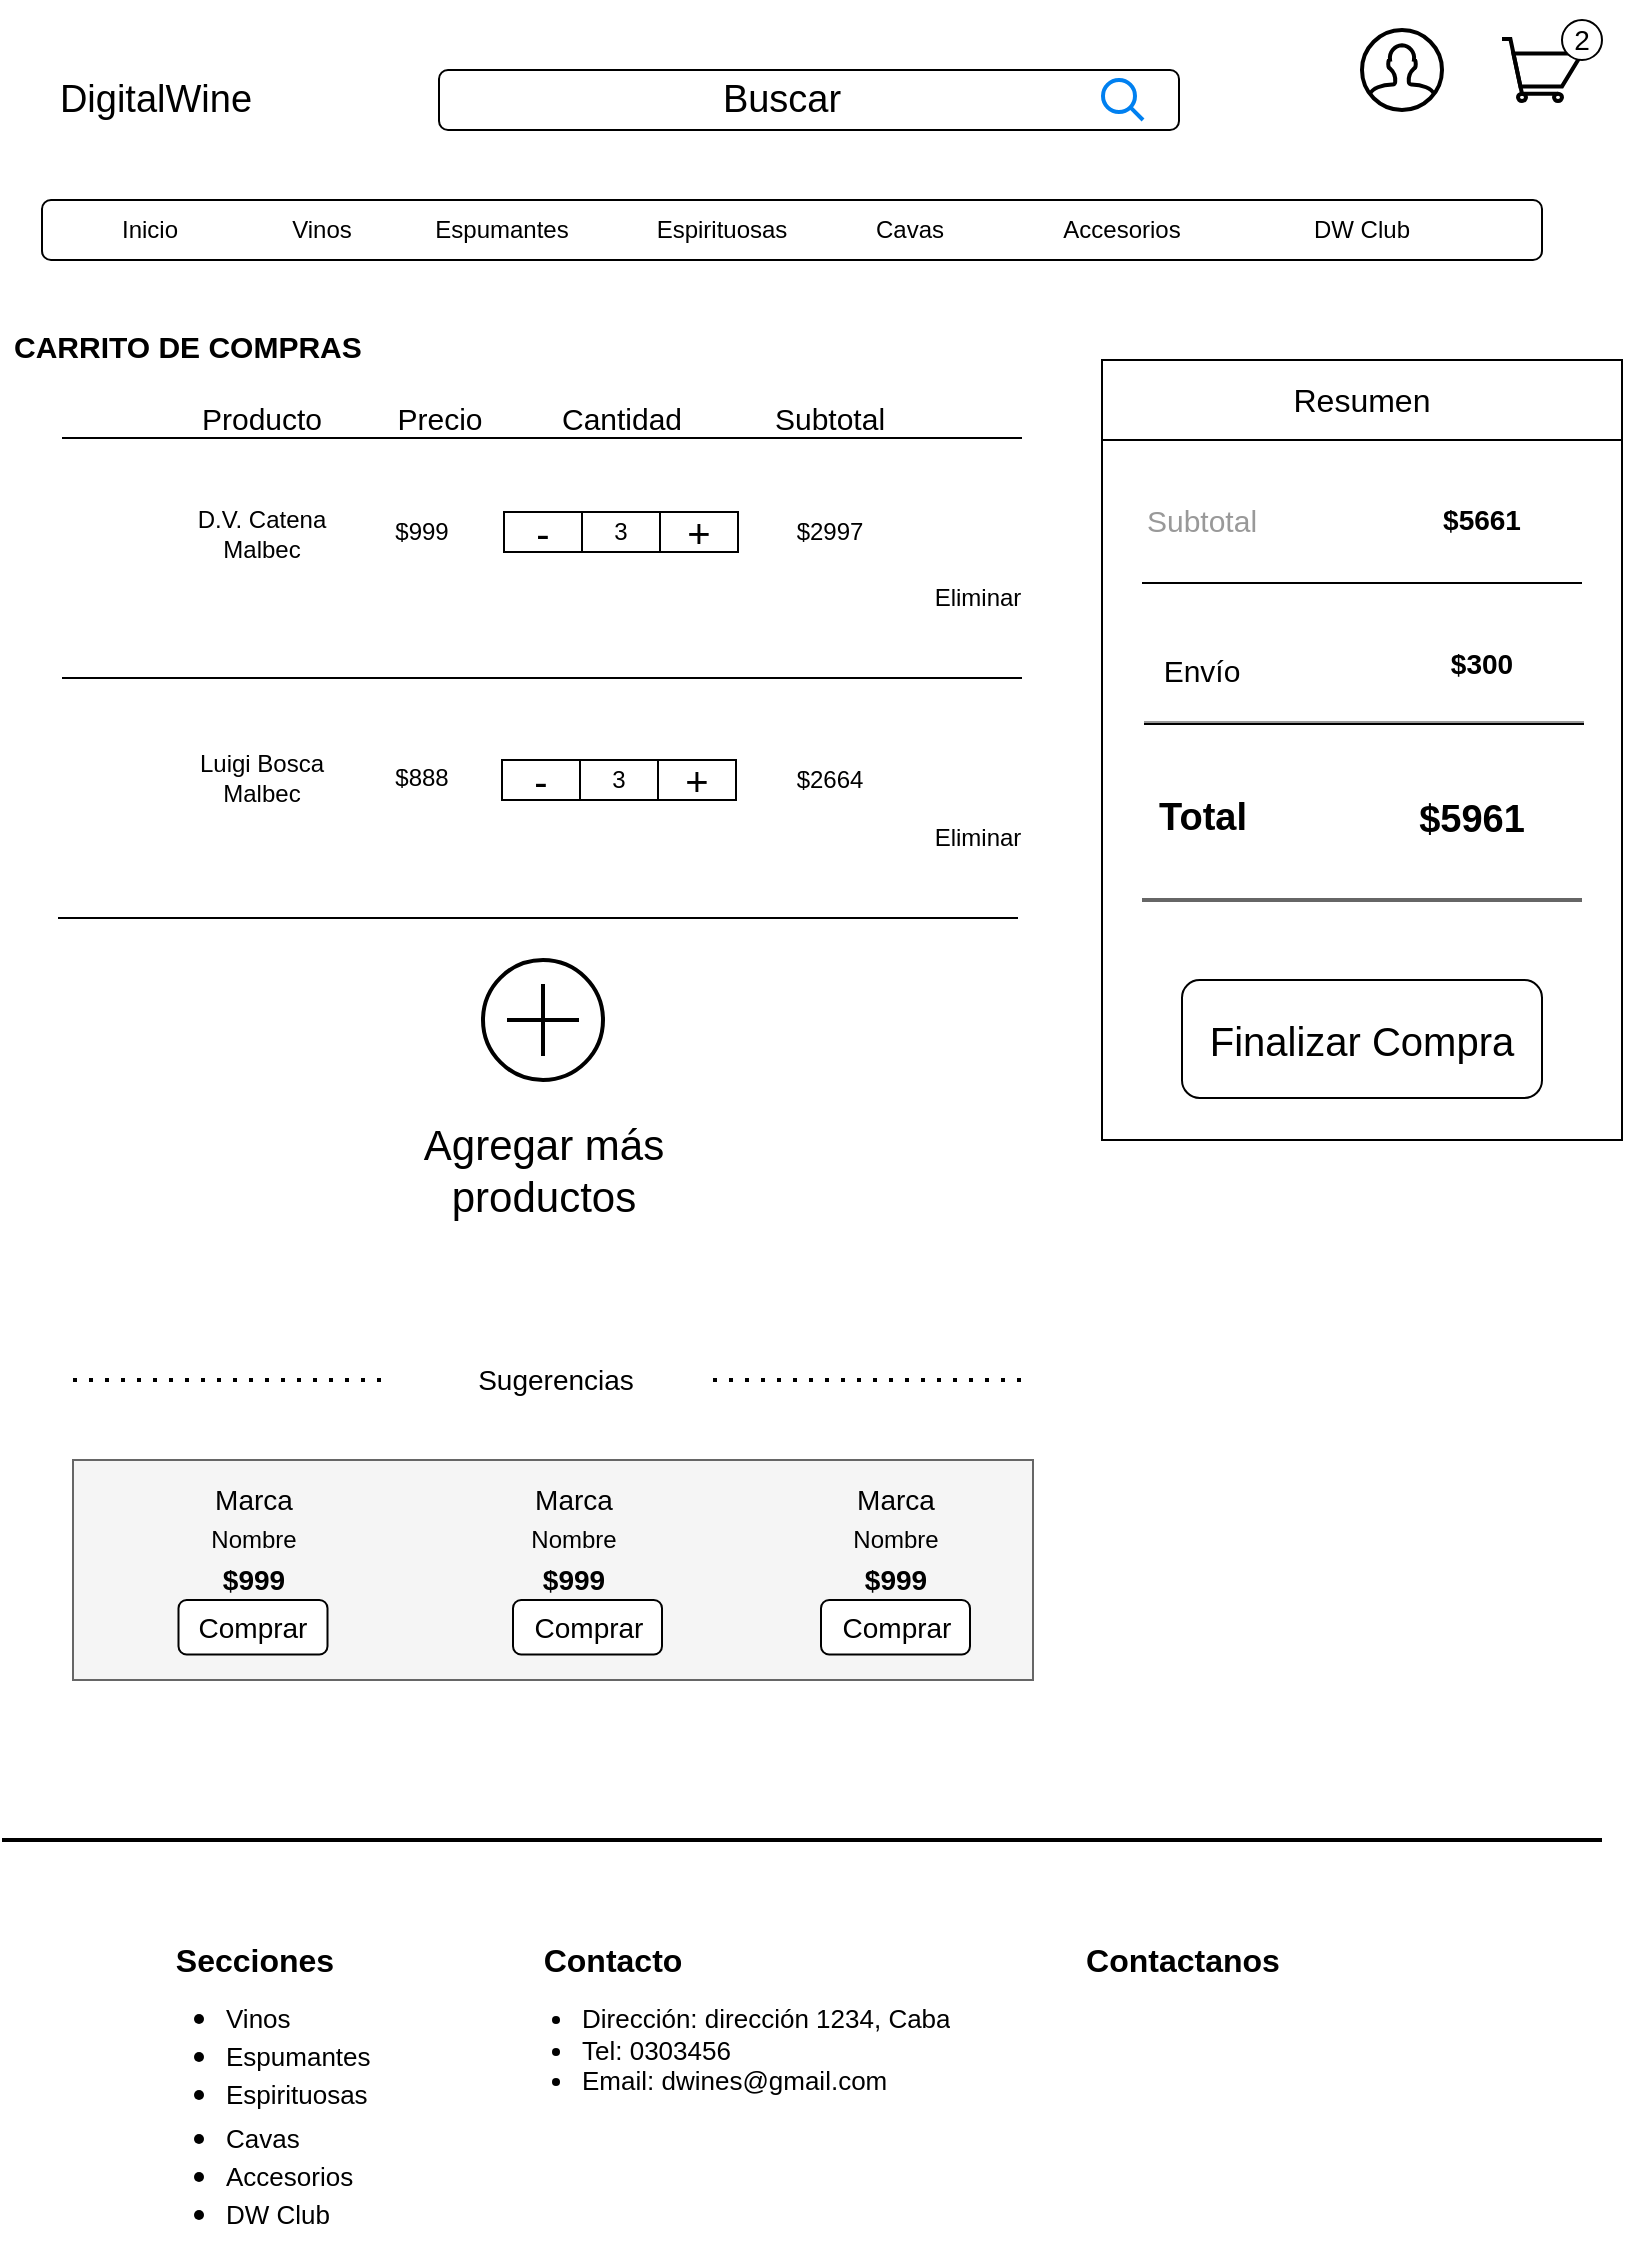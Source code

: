 <mxfile version="13.7.7" type="device"><diagram id="m7uwoigOb15ii4ZsWxUL" name="Page-1"><mxGraphModel dx="868" dy="488" grid="1" gridSize="10" guides="1" tooltips="1" connect="1" arrows="1" fold="1" page="1" pageScale="1" pageWidth="827" pageHeight="1169" math="0" shadow="0"><root><mxCell id="0"/><mxCell id="1" parent="0"/><mxCell id="pEjhsaGqe2E8YNsDc6De-3" value="" style="html=1;verticalLabelPosition=bottom;align=center;verticalAlign=top;strokeWidth=2;shadow=0;dashed=0;shape=mxgraph.ios7.icons.user;" parent="1" vertex="1"><mxGeometry x="690" y="35" width="40" height="40" as="geometry"/></mxCell><mxCell id="pEjhsaGqe2E8YNsDc6De-5" value="" style="html=1;verticalLabelPosition=bottom;align=center;verticalAlign=top;strokeWidth=2;shadow=0;dashed=0;shape=mxgraph.ios7.icons.shopping_cart;" parent="1" vertex="1"><mxGeometry x="760" y="39.5" width="40" height="31" as="geometry"/></mxCell><mxCell id="pEjhsaGqe2E8YNsDc6De-9" value="" style="rounded=1;whiteSpace=wrap;html=1;" parent="1" vertex="1"><mxGeometry x="30" y="120" width="750" height="30" as="geometry"/></mxCell><mxCell id="pEjhsaGqe2E8YNsDc6De-10" value="Inicio" style="text;html=1;strokeColor=none;fillColor=none;align=center;verticalAlign=middle;whiteSpace=wrap;rounded=0;" parent="1" vertex="1"><mxGeometry x="64" y="125" width="40" height="20" as="geometry"/></mxCell><mxCell id="pEjhsaGqe2E8YNsDc6De-11" value="Vinos" style="text;html=1;strokeColor=none;fillColor=none;align=center;verticalAlign=middle;whiteSpace=wrap;rounded=0;" parent="1" vertex="1"><mxGeometry x="150" y="125" width="40" height="20" as="geometry"/></mxCell><mxCell id="pEjhsaGqe2E8YNsDc6De-12" value="Espumantes" style="text;html=1;strokeColor=none;fillColor=none;align=center;verticalAlign=middle;whiteSpace=wrap;rounded=0;" parent="1" vertex="1"><mxGeometry x="240" y="125" width="40" height="20" as="geometry"/></mxCell><mxCell id="pEjhsaGqe2E8YNsDc6De-13" value="Espirituosas" style="text;html=1;strokeColor=none;fillColor=none;align=center;verticalAlign=middle;whiteSpace=wrap;rounded=0;" parent="1" vertex="1"><mxGeometry x="350" y="125" width="40" height="20" as="geometry"/></mxCell><mxCell id="pEjhsaGqe2E8YNsDc6De-15" value="Accesorios" style="text;html=1;strokeColor=none;fillColor=none;align=center;verticalAlign=middle;whiteSpace=wrap;rounded=0;" parent="1" vertex="1"><mxGeometry x="550" y="125" width="40" height="20" as="geometry"/></mxCell><mxCell id="pEjhsaGqe2E8YNsDc6De-17" value="DW Club" style="text;html=1;strokeColor=none;fillColor=none;align=center;verticalAlign=middle;whiteSpace=wrap;rounded=0;" parent="1" vertex="1"><mxGeometry x="660" y="127.5" width="60" height="15" as="geometry"/></mxCell><mxCell id="pEjhsaGqe2E8YNsDc6De-19" value="&lt;font size=&quot;1&quot;&gt;&lt;b style=&quot;font-size: 15px&quot;&gt;CARRITO DE COMPRAS&lt;/b&gt;&lt;/font&gt;" style="text;html=1;strokeColor=none;fillColor=none;align=left;verticalAlign=middle;whiteSpace=wrap;rounded=0;fontSize=25;" parent="1" vertex="1"><mxGeometry x="14" y="179" width="430" height="20" as="geometry"/></mxCell><mxCell id="pEjhsaGqe2E8YNsDc6De-20" value="" style="endArrow=none;html=1;fontSize=25;" parent="1" edge="1"><mxGeometry width="50" height="50" relative="1" as="geometry"><mxPoint x="40" y="239" as="sourcePoint"/><mxPoint x="520" y="239" as="targetPoint"/></mxGeometry></mxCell><mxCell id="pEjhsaGqe2E8YNsDc6De-21" value="" style="shape=image;html=1;verticalAlign=top;verticalLabelPosition=bottom;imageAspect=0;aspect=fixed;image=https://cdn2.iconfinder.com/data/icons/flat-ui-4/100/Bottle-128.png;fontSize=25;" parent="1" vertex="1"><mxGeometry x="20" y="259" width="60" height="60" as="geometry"/></mxCell><mxCell id="pEjhsaGqe2E8YNsDc6De-22" value="Producto" style="text;html=1;strokeColor=none;fillColor=none;align=center;verticalAlign=middle;whiteSpace=wrap;rounded=0;fontSize=15;" parent="1" vertex="1"><mxGeometry x="120" y="219" width="40" height="20" as="geometry"/></mxCell><mxCell id="pEjhsaGqe2E8YNsDc6De-25" value="Precio" style="text;html=1;strokeColor=none;fillColor=none;align=center;verticalAlign=middle;whiteSpace=wrap;rounded=0;fontSize=15;" parent="1" vertex="1"><mxGeometry x="209" y="219" width="40" height="20" as="geometry"/></mxCell><mxCell id="pEjhsaGqe2E8YNsDc6De-26" value="Cantidad" style="text;html=1;strokeColor=none;fillColor=none;align=center;verticalAlign=middle;whiteSpace=wrap;rounded=0;fontSize=15;" parent="1" vertex="1"><mxGeometry x="300" y="219" width="40" height="20" as="geometry"/></mxCell><mxCell id="pEjhsaGqe2E8YNsDc6De-27" value="Subtotal" style="text;html=1;strokeColor=none;fillColor=none;align=center;verticalAlign=middle;whiteSpace=wrap;rounded=0;fontSize=15;" parent="1" vertex="1"><mxGeometry x="404" y="219" width="40" height="20" as="geometry"/></mxCell><mxCell id="pEjhsaGqe2E8YNsDc6De-29" value="" style="shape=image;html=1;verticalAlign=top;verticalLabelPosition=bottom;imageAspect=0;aspect=fixed;image=https://cdn4.iconfinder.com/data/icons/evil-icons-user-interface/64/basket-128.png;fontSize=15;" parent="1" vertex="1"><mxGeometry x="480" y="261" width="38" height="38" as="geometry"/></mxCell><mxCell id="pEjhsaGqe2E8YNsDc6De-30" value="" style="endArrow=none;html=1;fontSize=25;" parent="1" edge="1"><mxGeometry width="50" height="50" relative="1" as="geometry"><mxPoint x="40" y="359" as="sourcePoint"/><mxPoint x="520" y="359" as="targetPoint"/></mxGeometry></mxCell><mxCell id="pEjhsaGqe2E8YNsDc6De-31" value="Eliminar" style="text;html=1;strokeColor=none;fillColor=none;align=center;verticalAlign=middle;whiteSpace=wrap;rounded=0;sketch=0;" parent="1" vertex="1"><mxGeometry x="478" y="309" width="40" height="20" as="geometry"/></mxCell><mxCell id="pEjhsaGqe2E8YNsDc6De-32" value="D.V. Catena Malbec" style="text;html=1;strokeColor=none;fillColor=none;align=center;verticalAlign=middle;whiteSpace=wrap;rounded=0;sketch=0;" parent="1" vertex="1"><mxGeometry x="100" y="276" width="80" height="21" as="geometry"/></mxCell><mxCell id="pEjhsaGqe2E8YNsDc6De-33" style="edgeStyle=orthogonalEdgeStyle;curved=0;rounded=1;sketch=0;orthogonalLoop=1;jettySize=auto;html=1;exitX=0.5;exitY=1;exitDx=0;exitDy=0;" parent="1" source="pEjhsaGqe2E8YNsDc6De-32" target="pEjhsaGqe2E8YNsDc6De-32" edge="1"><mxGeometry relative="1" as="geometry"/></mxCell><mxCell id="pEjhsaGqe2E8YNsDc6De-34" value="$2997" style="text;html=1;strokeColor=none;fillColor=none;align=center;verticalAlign=middle;whiteSpace=wrap;rounded=0;sketch=0;" parent="1" vertex="1"><mxGeometry x="404" y="276" width="40" height="20" as="geometry"/></mxCell><mxCell id="pEjhsaGqe2E8YNsDc6De-35" value="$999" style="text;html=1;strokeColor=none;fillColor=none;align=center;verticalAlign=middle;whiteSpace=wrap;rounded=0;sketch=0;" parent="1" vertex="1"><mxGeometry x="200" y="276" width="40" height="20" as="geometry"/></mxCell><mxCell id="pEjhsaGqe2E8YNsDc6De-36" value="&lt;font style=&quot;font-size: 20px;&quot;&gt;-&lt;/font&gt;" style="rounded=0;whiteSpace=wrap;html=1;sketch=0;fontSize=20;" parent="1" vertex="1"><mxGeometry x="261" y="276" width="39" height="20" as="geometry"/></mxCell><mxCell id="pEjhsaGqe2E8YNsDc6De-38" value="+" style="rounded=0;whiteSpace=wrap;html=1;sketch=0;fontSize=20;fontStyle=0" parent="1" vertex="1"><mxGeometry x="339" y="276" width="39" height="20" as="geometry"/></mxCell><mxCell id="pEjhsaGqe2E8YNsDc6De-39" value="3" style="rounded=0;whiteSpace=wrap;html=1;sketch=0;" parent="1" vertex="1"><mxGeometry x="300" y="276" width="39" height="20" as="geometry"/></mxCell><mxCell id="pEjhsaGqe2E8YNsDc6De-57" value="" style="shape=image;html=1;verticalAlign=top;verticalLabelPosition=bottom;imageAspect=0;aspect=fixed;image=https://cdn2.iconfinder.com/data/icons/flat-ui-4/100/Bottle-128.png;fontSize=25;" parent="1" vertex="1"><mxGeometry x="20" y="379" width="60" height="60" as="geometry"/></mxCell><mxCell id="pEjhsaGqe2E8YNsDc6De-58" value="" style="shape=image;html=1;verticalAlign=top;verticalLabelPosition=bottom;imageAspect=0;aspect=fixed;image=https://cdn4.iconfinder.com/data/icons/evil-icons-user-interface/64/basket-128.png;fontSize=15;" parent="1" vertex="1"><mxGeometry x="480" y="382" width="38" height="38" as="geometry"/></mxCell><mxCell id="pEjhsaGqe2E8YNsDc6De-59" value="" style="endArrow=none;html=1;fontSize=25;" parent="1" edge="1"><mxGeometry width="50" height="50" relative="1" as="geometry"><mxPoint x="38" y="479" as="sourcePoint"/><mxPoint x="518" y="479" as="targetPoint"/></mxGeometry></mxCell><mxCell id="pEjhsaGqe2E8YNsDc6De-60" value="Eliminar" style="text;html=1;strokeColor=none;fillColor=none;align=center;verticalAlign=middle;whiteSpace=wrap;rounded=0;sketch=0;" parent="1" vertex="1"><mxGeometry x="478" y="429" width="40" height="20" as="geometry"/></mxCell><mxCell id="pEjhsaGqe2E8YNsDc6De-61" value="Luigi Bosca&lt;br&gt;Malbec" style="text;html=1;strokeColor=none;fillColor=none;align=center;verticalAlign=middle;whiteSpace=wrap;rounded=0;sketch=0;" parent="1" vertex="1"><mxGeometry x="100" y="398.5" width="80" height="21" as="geometry"/></mxCell><mxCell id="pEjhsaGqe2E8YNsDc6De-62" style="edgeStyle=orthogonalEdgeStyle;curved=0;rounded=1;sketch=0;orthogonalLoop=1;jettySize=auto;html=1;exitX=0.5;exitY=1;exitDx=0;exitDy=0;" parent="1" source="pEjhsaGqe2E8YNsDc6De-61" target="pEjhsaGqe2E8YNsDc6De-61" edge="1"><mxGeometry relative="1" as="geometry"/></mxCell><mxCell id="pEjhsaGqe2E8YNsDc6De-63" value="$2664" style="text;html=1;strokeColor=none;fillColor=none;align=center;verticalAlign=middle;whiteSpace=wrap;rounded=0;sketch=0;" parent="1" vertex="1"><mxGeometry x="404" y="400" width="40" height="20" as="geometry"/></mxCell><mxCell id="pEjhsaGqe2E8YNsDc6De-64" value="$888" style="text;html=1;strokeColor=none;fillColor=none;align=center;verticalAlign=middle;whiteSpace=wrap;rounded=0;sketch=0;" parent="1" vertex="1"><mxGeometry x="200" y="398.5" width="40" height="20" as="geometry"/></mxCell><mxCell id="pEjhsaGqe2E8YNsDc6De-65" value="&lt;font style=&quot;font-size: 20px;&quot;&gt;-&lt;/font&gt;" style="rounded=0;whiteSpace=wrap;html=1;sketch=0;fontSize=20;" parent="1" vertex="1"><mxGeometry x="260" y="400" width="39" height="20" as="geometry"/></mxCell><mxCell id="pEjhsaGqe2E8YNsDc6De-66" value="+" style="rounded=0;whiteSpace=wrap;html=1;sketch=0;fontSize=20;fontStyle=0" parent="1" vertex="1"><mxGeometry x="338" y="400" width="39" height="20" as="geometry"/></mxCell><mxCell id="pEjhsaGqe2E8YNsDc6De-67" value="3" style="rounded=0;whiteSpace=wrap;html=1;sketch=0;" parent="1" vertex="1"><mxGeometry x="299" y="400" width="39" height="20" as="geometry"/></mxCell><mxCell id="pEjhsaGqe2E8YNsDc6De-73" value="Resumen" style="rounded=0;whiteSpace=wrap;html=1;sketch=0;fontSize=16;" parent="1" vertex="1"><mxGeometry x="560" y="200" width="260" height="40" as="geometry"/></mxCell><mxCell id="pEjhsaGqe2E8YNsDc6De-78" value="2" style="ellipse;whiteSpace=wrap;html=1;aspect=fixed;rounded=0;sketch=0;fontSize=14;" parent="1" vertex="1"><mxGeometry x="790" y="30" width="20" height="20" as="geometry"/></mxCell><mxCell id="pEjhsaGqe2E8YNsDc6De-86" value="" style="html=1;verticalLabelPosition=bottom;align=center;verticalAlign=top;strokeWidth=2;shadow=0;dashed=0;shape=mxgraph.ios7.icons.add;rounded=0;sketch=0;fontSize=14;" parent="1" vertex="1"><mxGeometry x="250.5" y="500" width="60" height="60" as="geometry"/></mxCell><mxCell id="pEjhsaGqe2E8YNsDc6De-87" value="Agregar más productos" style="text;html=1;strokeColor=none;fillColor=none;align=center;verticalAlign=middle;whiteSpace=wrap;rounded=0;sketch=0;fontSize=21;" parent="1" vertex="1"><mxGeometry x="194.75" y="585" width="171.5" height="40" as="geometry"/></mxCell><mxCell id="pEjhsaGqe2E8YNsDc6De-88" value="" style="endArrow=none;dashed=1;html=1;dashPattern=1 3;strokeWidth=2;" parent="1" edge="1"><mxGeometry width="50" height="50" relative="1" as="geometry"><mxPoint x="45.5" y="710" as="sourcePoint"/><mxPoint x="205.5" y="710" as="targetPoint"/></mxGeometry></mxCell><mxCell id="pEjhsaGqe2E8YNsDc6De-90" value="" style="endArrow=none;dashed=1;html=1;dashPattern=1 3;strokeWidth=2;" parent="1" edge="1"><mxGeometry width="50" height="50" relative="1" as="geometry"><mxPoint x="365.5" y="710" as="sourcePoint"/><mxPoint x="525.5" y="710" as="targetPoint"/></mxGeometry></mxCell><mxCell id="pEjhsaGqe2E8YNsDc6De-91" value="Sugerencias" style="text;html=1;strokeColor=none;fillColor=none;align=center;verticalAlign=middle;whiteSpace=wrap;rounded=0;sketch=0;fontSize=14;" parent="1" vertex="1"><mxGeometry x="266.5" y="700" width="40" height="20" as="geometry"/></mxCell><mxCell id="pEjhsaGqe2E8YNsDc6De-92" value="" style="rounded=0;whiteSpace=wrap;html=1;sketch=0;fontSize=14;fillColor=#f5f5f5;strokeColor=#666666;fontColor=#333333;" parent="1" vertex="1"><mxGeometry x="45.5" y="750" width="480" height="110" as="geometry"/></mxCell><mxCell id="pEjhsaGqe2E8YNsDc6De-93" value="" style="shape=image;html=1;verticalAlign=top;verticalLabelPosition=bottom;labelBackgroundColor=#ffffff;imageAspect=0;aspect=fixed;image=https://cdn2.iconfinder.com/data/icons/flat-ui-4/100/Bottle-128.png;rounded=0;sketch=0;fontSize=14;" parent="1" vertex="1"><mxGeometry x="35.5" y="777.75" width="64.5" height="64.5" as="geometry"/></mxCell><mxCell id="pEjhsaGqe2E8YNsDc6De-94" value="" style="shape=image;html=1;verticalAlign=top;verticalLabelPosition=bottom;labelBackgroundColor=#ffffff;imageAspect=0;aspect=fixed;image=https://cdn2.iconfinder.com/data/icons/flat-ui-4/100/Bottle-128.png;rounded=0;sketch=0;fontSize=14;" parent="1" vertex="1"><mxGeometry x="193.25" y="777.75" width="64.5" height="64.5" as="geometry"/></mxCell><mxCell id="pEjhsaGqe2E8YNsDc6De-95" value="" style="shape=image;html=1;verticalAlign=top;verticalLabelPosition=bottom;labelBackgroundColor=#ffffff;imageAspect=0;aspect=fixed;image=https://cdn2.iconfinder.com/data/icons/flat-ui-4/100/Bottle-128.png;rounded=0;sketch=0;fontSize=14;" parent="1" vertex="1"><mxGeometry x="355" y="780" width="64.5" height="64.5" as="geometry"/></mxCell><mxCell id="pEjhsaGqe2E8YNsDc6De-96" value="Comprar" style="rounded=1;whiteSpace=wrap;html=1;sketch=0;fontSize=14;" parent="1" vertex="1"><mxGeometry x="98.25" y="820" width="74.5" height="27.25" as="geometry"/></mxCell><mxCell id="pEjhsaGqe2E8YNsDc6De-99" value="Comprar" style="rounded=1;whiteSpace=wrap;html=1;sketch=0;fontSize=14;" parent="1" vertex="1"><mxGeometry x="265.5" y="820" width="74.5" height="27.25" as="geometry"/></mxCell><mxCell id="pEjhsaGqe2E8YNsDc6De-100" value="Comprar" style="rounded=1;whiteSpace=wrap;html=1;sketch=0;fontSize=14;" parent="1" vertex="1"><mxGeometry x="419.5" y="820" width="74.5" height="27.25" as="geometry"/></mxCell><mxCell id="pEjhsaGqe2E8YNsDc6De-101" value="Marca" style="text;html=1;strokeColor=none;fillColor=none;align=center;verticalAlign=middle;whiteSpace=wrap;rounded=0;sketch=0;fontSize=14;fontStyle=0" parent="1" vertex="1"><mxGeometry x="115.5" y="760" width="40" height="20" as="geometry"/></mxCell><mxCell id="pEjhsaGqe2E8YNsDc6De-102" value="Nombre" style="text;html=1;strokeColor=none;fillColor=none;align=center;verticalAlign=middle;whiteSpace=wrap;rounded=0;sketch=0;fontSize=12;" parent="1" vertex="1"><mxGeometry x="115.5" y="780" width="40" height="20" as="geometry"/></mxCell><mxCell id="pEjhsaGqe2E8YNsDc6De-103" value="Marca" style="text;html=1;strokeColor=none;fillColor=none;align=center;verticalAlign=middle;whiteSpace=wrap;rounded=0;sketch=0;fontSize=14;fontStyle=0" parent="1" vertex="1"><mxGeometry x="276" y="760" width="40" height="20" as="geometry"/></mxCell><mxCell id="pEjhsaGqe2E8YNsDc6De-104" value="Nombre" style="text;html=1;strokeColor=none;fillColor=none;align=center;verticalAlign=middle;whiteSpace=wrap;rounded=0;sketch=0;fontSize=12;" parent="1" vertex="1"><mxGeometry x="276" y="780" width="40" height="20" as="geometry"/></mxCell><mxCell id="pEjhsaGqe2E8YNsDc6De-105" value="Marca" style="text;html=1;strokeColor=none;fillColor=none;align=center;verticalAlign=middle;whiteSpace=wrap;rounded=0;sketch=0;fontSize=14;fontStyle=0" parent="1" vertex="1"><mxGeometry x="436.75" y="760" width="40" height="20" as="geometry"/></mxCell><mxCell id="pEjhsaGqe2E8YNsDc6De-106" value="Nombre" style="text;html=1;strokeColor=none;fillColor=none;align=center;verticalAlign=middle;whiteSpace=wrap;rounded=0;sketch=0;fontSize=12;" parent="1" vertex="1"><mxGeometry x="436.75" y="780" width="40" height="20" as="geometry"/></mxCell><mxCell id="pEjhsaGqe2E8YNsDc6De-108" value="$999" style="text;html=1;strokeColor=none;fillColor=none;align=center;verticalAlign=middle;whiteSpace=wrap;rounded=0;sketch=0;fontSize=14;fontStyle=1" parent="1" vertex="1"><mxGeometry x="115.5" y="800" width="40" height="20" as="geometry"/></mxCell><mxCell id="pEjhsaGqe2E8YNsDc6De-109" value="$999" style="text;html=1;strokeColor=none;fillColor=none;align=center;verticalAlign=middle;whiteSpace=wrap;rounded=0;sketch=0;fontSize=14;fontStyle=1" parent="1" vertex="1"><mxGeometry x="276" y="800" width="40" height="20" as="geometry"/></mxCell><mxCell id="pEjhsaGqe2E8YNsDc6De-110" value="$999" style="text;html=1;strokeColor=none;fillColor=none;align=center;verticalAlign=middle;whiteSpace=wrap;rounded=0;sketch=0;fontSize=14;fontStyle=1" parent="1" vertex="1"><mxGeometry x="436.75" y="800" width="40" height="20" as="geometry"/></mxCell><mxCell id="Prdvq_tWoZPIK4nSYuxp-2" value="" style="endArrow=none;html=1;strokeWidth=2;" edge="1" parent="1"><mxGeometry width="50" height="50" relative="1" as="geometry"><mxPoint x="10" y="940" as="sourcePoint"/><mxPoint x="810" y="940" as="targetPoint"/></mxGeometry></mxCell><mxCell id="Prdvq_tWoZPIK4nSYuxp-5" value="" style="shape=image;html=1;verticalAlign=top;verticalLabelPosition=bottom;labelBackgroundColor=#ffffff;imageAspect=0;aspect=fixed;image=https://cdn1.iconfinder.com/data/icons/MetroStation-PNG/128/MB__Dw.png" vertex="1" parent="1"><mxGeometry x="14" y="1030" width="50" height="50" as="geometry"/></mxCell><mxCell id="Prdvq_tWoZPIK4nSYuxp-7" value="Secciones" style="text;strokeColor=none;fillColor=none;html=1;fontSize=16;fontStyle=1;verticalAlign=middle;align=center;" vertex="1" parent="1"><mxGeometry x="85.5" y="980" width="100" height="40" as="geometry"/></mxCell><mxCell id="Prdvq_tWoZPIK4nSYuxp-8" value="&lt;ul&gt;&lt;li&gt;&lt;font style=&quot;font-size: 13px&quot;&gt;Vinos&lt;/font&gt;&lt;/li&gt;&lt;li&gt;&lt;font style=&quot;font-size: 13px&quot;&gt;Espumantes&lt;/font&gt;&lt;/li&gt;&lt;li&gt;&lt;font style=&quot;font-size: 13px&quot;&gt;Espirituosas&lt;/font&gt;&lt;/li&gt;&lt;/ul&gt;" style="text;strokeColor=none;fillColor=none;html=1;whiteSpace=wrap;verticalAlign=middle;overflow=hidden;fontSize=16;" vertex="1" parent="1"><mxGeometry x="80" y="1000" width="140" height="90" as="geometry"/></mxCell><mxCell id="Prdvq_tWoZPIK4nSYuxp-9" value="&lt;ul&gt;&lt;li&gt;&lt;span style=&quot;font-size: 13px&quot;&gt;Cavas&lt;/span&gt;&lt;/li&gt;&lt;li&gt;&lt;span style=&quot;font-size: 13px&quot;&gt;Accesorios&lt;/span&gt;&lt;/li&gt;&lt;li&gt;&lt;span style=&quot;font-size: 13px&quot;&gt;DW Club&lt;/span&gt;&lt;/li&gt;&lt;/ul&gt;" style="text;strokeColor=none;fillColor=none;html=1;whiteSpace=wrap;verticalAlign=middle;overflow=hidden;fontSize=16;" vertex="1" parent="1"><mxGeometry x="80" y="1060" width="120" height="80" as="geometry"/></mxCell><mxCell id="Prdvq_tWoZPIK4nSYuxp-13" value="Contacto" style="text;strokeColor=none;fillColor=none;html=1;fontSize=16;fontStyle=1;verticalAlign=middle;align=center;" vertex="1" parent="1"><mxGeometry x="264.75" y="980" width="100" height="40" as="geometry"/></mxCell><mxCell id="Prdvq_tWoZPIK4nSYuxp-14" value="&lt;ul style=&quot;font-size: 13px&quot;&gt;&lt;li&gt;&lt;span style=&quot;font-size: 13px&quot;&gt;Dirección: dirección 1234, Caba&lt;/span&gt;&lt;/li&gt;&lt;li&gt;Tel: 0303456&lt;/li&gt;&lt;li&gt;Email: dwines@gmail.com&lt;/li&gt;&lt;/ul&gt;" style="text;strokeColor=none;fillColor=none;html=1;whiteSpace=wrap;verticalAlign=middle;overflow=hidden;fontSize=16;" vertex="1" parent="1"><mxGeometry x="257.75" y="960" width="352.25" height="170" as="geometry"/></mxCell><mxCell id="Prdvq_tWoZPIK4nSYuxp-15" value="" style="shape=image;html=1;verticalAlign=top;verticalLabelPosition=bottom;labelBackgroundColor=#ffffff;imageAspect=0;aspect=fixed;image=https://cdn2.iconfinder.com/data/icons/black-white-social-media/32/online_social_media_facebook-128.png;fontSize=16;" vertex="1" parent="1"><mxGeometry x="550" y="1029" width="31" height="31" as="geometry"/></mxCell><mxCell id="Prdvq_tWoZPIK4nSYuxp-17" value="Contactanos" style="text;strokeColor=none;fillColor=none;html=1;fontSize=16;fontStyle=1;verticalAlign=middle;align=center;" vertex="1" parent="1"><mxGeometry x="550" y="980" width="100" height="40" as="geometry"/></mxCell><mxCell id="Prdvq_tWoZPIK4nSYuxp-18" value="" style="shape=image;html=1;verticalAlign=top;verticalLabelPosition=bottom;labelBackgroundColor=#ffffff;imageAspect=0;aspect=fixed;image=https://cdn3.iconfinder.com/data/icons/transparent-on-dark-grey/500/icon-04-128.png;fontSize=16;" vertex="1" parent="1"><mxGeometry x="592" y="1026" width="36" height="36" as="geometry"/></mxCell><mxCell id="Prdvq_tWoZPIK4nSYuxp-19" value="" style="shape=image;html=1;verticalAlign=top;verticalLabelPosition=bottom;labelBackgroundColor=#ffffff;imageAspect=0;aspect=fixed;image=https://cdn2.iconfinder.com/data/icons/black-white-social-media/64/social_media_logo_whatsapp-128.png;fontSize=16;" vertex="1" parent="1"><mxGeometry x="640" y="1026" width="37" height="37" as="geometry"/></mxCell><mxCell id="Prdvq_tWoZPIK4nSYuxp-20" value="" style="shape=image;html=1;verticalAlign=top;verticalLabelPosition=bottom;labelBackgroundColor=#ffffff;imageAspect=0;aspect=fixed;image=https://cdn2.iconfinder.com/data/icons/black-white-social-media/32/online_social_media_facebook-128.png;fontSize=16;" vertex="1" parent="1"><mxGeometry x="30" y="23" width="27" height="27" as="geometry"/></mxCell><mxCell id="Prdvq_tWoZPIK4nSYuxp-21" value="" style="shape=image;html=1;verticalAlign=top;verticalLabelPosition=bottom;labelBackgroundColor=#ffffff;imageAspect=0;aspect=fixed;image=https://cdn3.iconfinder.com/data/icons/transparent-on-dark-grey/500/icon-04-128.png;fontSize=16;" vertex="1" parent="1"><mxGeometry x="72" y="20" width="30" height="30" as="geometry"/></mxCell><mxCell id="Prdvq_tWoZPIK4nSYuxp-22" value="" style="shape=image;html=1;verticalAlign=top;verticalLabelPosition=bottom;labelBackgroundColor=#ffffff;imageAspect=0;aspect=fixed;image=https://cdn2.iconfinder.com/data/icons/black-white-social-media/64/social_media_logo_whatsapp-128.png;fontSize=16;" vertex="1" parent="1"><mxGeometry x="120" y="20" width="30" height="30" as="geometry"/></mxCell><mxCell id="Prdvq_tWoZPIK4nSYuxp-25" value="DigitalWine" style="text;html=1;strokeColor=none;fillColor=none;align=center;verticalAlign=middle;whiteSpace=wrap;rounded=0;fontSize=19;" vertex="1" parent="1"><mxGeometry x="42" y="60" width="90" height="20" as="geometry"/></mxCell><mxCell id="Prdvq_tWoZPIK4nSYuxp-27" value="" style="rounded=1;whiteSpace=wrap;html=1;fontSize=19;" vertex="1" parent="1"><mxGeometry x="228.5" y="55" width="370" height="30" as="geometry"/></mxCell><mxCell id="Prdvq_tWoZPIK4nSYuxp-28" value="" style="html=1;verticalLabelPosition=bottom;align=center;labelBackgroundColor=#ffffff;verticalAlign=top;strokeWidth=2;strokeColor=#0080F0;shadow=0;dashed=0;shape=mxgraph.ios7.icons.looking_glass;fontSize=19;" vertex="1" parent="1"><mxGeometry x="560.5" y="60" width="20" height="20" as="geometry"/></mxCell><mxCell id="Prdvq_tWoZPIK4nSYuxp-30" value="Buscar" style="text;html=1;strokeColor=none;fillColor=none;align=center;verticalAlign=middle;whiteSpace=wrap;rounded=0;fontSize=19;" vertex="1" parent="1"><mxGeometry x="379.5" y="60" width="40" height="20" as="geometry"/></mxCell><mxCell id="Prdvq_tWoZPIK4nSYuxp-31" value="" style="rounded=0;whiteSpace=wrap;html=1;fontSize=19;" vertex="1" parent="1"><mxGeometry x="560" y="240" width="260" height="350" as="geometry"/></mxCell><mxCell id="Prdvq_tWoZPIK4nSYuxp-39" value="" style="endArrow=none;html=1;fontSize=25;" edge="1" parent="1"><mxGeometry width="50" height="50" relative="1" as="geometry"><mxPoint x="580" y="311.5" as="sourcePoint"/><mxPoint x="800" y="311.5" as="targetPoint"/><Array as="points"><mxPoint x="670" y="311.5"/><mxPoint x="740" y="311.5"/></Array></mxGeometry></mxCell><mxCell id="Prdvq_tWoZPIK4nSYuxp-40" value="" style="endArrow=none;html=1;fontSize=25;" edge="1" parent="1"><mxGeometry width="50" height="50" relative="1" as="geometry"><mxPoint x="581" y="382" as="sourcePoint"/><mxPoint x="801" y="382" as="targetPoint"/><Array as="points"><mxPoint x="671" y="382"/><mxPoint x="741" y="382"/></Array></mxGeometry></mxCell><mxCell id="Prdvq_tWoZPIK4nSYuxp-41" value="&lt;font color=&quot;#999999&quot;&gt;Subtotal&lt;/font&gt;" style="text;html=1;strokeColor=none;fillColor=none;align=center;verticalAlign=middle;whiteSpace=wrap;rounded=0;fontSize=15;" vertex="1" parent="1"><mxGeometry x="590" y="270" width="40" height="20" as="geometry"/></mxCell><mxCell id="Prdvq_tWoZPIK4nSYuxp-42" value="$5661" style="text;html=1;strokeColor=none;fillColor=none;align=center;verticalAlign=middle;whiteSpace=wrap;rounded=0;sketch=0;fontSize=14;fontStyle=1" vertex="1" parent="1"><mxGeometry x="730" y="270" width="40" height="20" as="geometry"/></mxCell><mxCell id="Prdvq_tWoZPIK4nSYuxp-43" value="Envío" style="text;html=1;strokeColor=none;fillColor=none;align=center;verticalAlign=middle;whiteSpace=wrap;rounded=0;sketch=0;fontSize=15;" vertex="1" parent="1"><mxGeometry x="570" y="342" width="80" height="25" as="geometry"/></mxCell><mxCell id="Prdvq_tWoZPIK4nSYuxp-44" value="$300" style="text;html=1;strokeColor=none;fillColor=none;align=center;verticalAlign=middle;whiteSpace=wrap;rounded=0;sketch=0;fontSize=14;fontStyle=1" vertex="1" parent="1"><mxGeometry x="730" y="342" width="40" height="20" as="geometry"/></mxCell><mxCell id="Prdvq_tWoZPIK4nSYuxp-45" value="&lt;span style=&quot;font-size: 20px&quot;&gt;Finalizar Compra&lt;/span&gt;" style="rounded=1;whiteSpace=wrap;html=1;sketch=0;fontSize=14;" vertex="1" parent="1"><mxGeometry x="600" y="510" width="180" height="59" as="geometry"/></mxCell><mxCell id="Prdvq_tWoZPIK4nSYuxp-48" value="" style="endArrow=none;html=1;fontSize=25;strokeWidth=2;fillColor=#f5f5f5;strokeColor=#666666;" edge="1" parent="1"><mxGeometry width="50" height="50" relative="1" as="geometry"><mxPoint x="580" y="470" as="sourcePoint"/><mxPoint x="800" y="470" as="targetPoint"/><Array as="points"><mxPoint x="670" y="470"/><mxPoint x="740" y="470"/></Array></mxGeometry></mxCell><mxCell id="Prdvq_tWoZPIK4nSYuxp-49" value="Total" style="text;strokeColor=none;fillColor=none;html=1;fontSize=19;fontStyle=1;verticalAlign=middle;align=center;" vertex="1" parent="1"><mxGeometry x="560" y="409" width="100" height="40" as="geometry"/></mxCell><mxCell id="Prdvq_tWoZPIK4nSYuxp-50" value="" style="endArrow=none;html=1;fontSize=25;fillColor=#f5f5f5;strokeColor=#999999;" edge="1" parent="1"><mxGeometry width="50" height="50" relative="1" as="geometry"><mxPoint x="581" y="381" as="sourcePoint"/><mxPoint x="801" y="381" as="targetPoint"/><Array as="points"><mxPoint x="671" y="381"/><mxPoint x="741" y="381"/></Array></mxGeometry></mxCell><mxCell id="Prdvq_tWoZPIK4nSYuxp-51" value="$5961" style="text;html=1;strokeColor=none;fillColor=none;align=center;verticalAlign=middle;whiteSpace=wrap;rounded=0;sketch=0;fontSize=19;fontStyle=1" vertex="1" parent="1"><mxGeometry x="720" y="420" width="50" height="19.5" as="geometry"/></mxCell><mxCell id="Prdvq_tWoZPIK4nSYuxp-52" value="Cavas" style="text;html=1;strokeColor=none;fillColor=none;align=center;verticalAlign=middle;whiteSpace=wrap;rounded=0;" vertex="1" parent="1"><mxGeometry x="444" y="125" width="40" height="20" as="geometry"/></mxCell></root></mxGraphModel></diagram></mxfile>